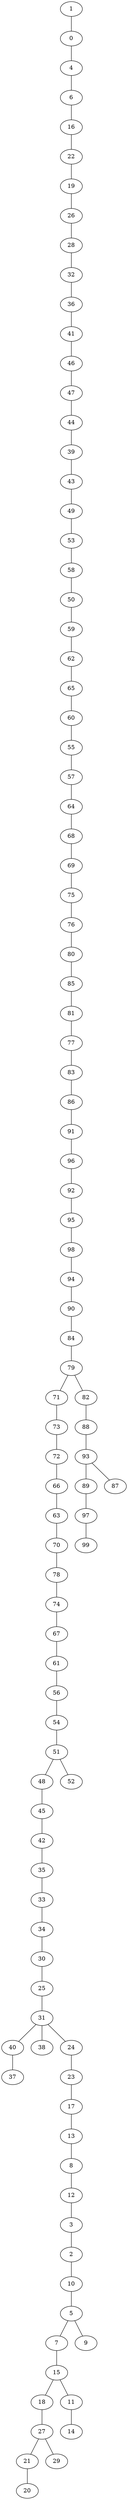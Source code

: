 strict graph G {
1;
0;
4;
6;
16;
22;
19;
26;
28;
32;
36;
41;
46;
47;
44;
39;
43;
49;
53;
58;
50;
59;
62;
65;
60;
55;
57;
64;
68;
69;
75;
76;
80;
85;
81;
77;
83;
86;
91;
96;
92;
95;
98;
94;
90;
84;
79;
71;
73;
72;
66;
63;
70;
78;
74;
67;
61;
56;
54;
51;
48;
45;
42;
35;
33;
34;
30;
25;
31;
40;
37;
38;
24;
23;
17;
13;
8;
12;
3;
2;
10;
5;
7;
15;
18;
27;
21;
20;
29;
11;
14;
9;
52;
82;
88;
93;
89;
97;
99;
87;
15 -- 18;
26 -- 28;
93 -- 89;
80 -- 85;
63 -- 70;
11 -- 14;
1 -- 0;
25 -- 31;
54 -- 51;
31 -- 24;
59 -- 62;
17 -- 13;
5 -- 9;
22 -- 19;
50 -- 59;
94 -- 90;
62 -- 65;
45 -- 42;
36 -- 41;
2 -- 10;
98 -- 94;
47 -- 44;
35 -- 33;
24 -- 23;
88 -- 93;
72 -- 66;
13 -- 8;
31 -- 38;
53 -- 58;
8 -- 12;
41 -- 46;
76 -- 80;
90 -- 84;
15 -- 11;
81 -- 77;
30 -- 25;
31 -- 40;
51 -- 48;
46 -- 47;
23 -- 17;
67 -- 61;
97 -- 99;
49 -- 53;
4 -- 6;
33 -- 34;
12 -- 3;
34 -- 30;
65 -- 60;
32 -- 36;
89 -- 97;
42 -- 35;
3 -- 2;
79 -- 71;
48 -- 45;
79 -- 82;
83 -- 86;
70 -- 78;
86 -- 91;
73 -- 72;
60 -- 55;
66 -- 63;
93 -- 87;
5 -- 7;
18 -- 27;
0 -- 4;
56 -- 54;
43 -- 49;
82 -- 88;
68 -- 69;
71 -- 73;
40 -- 37;
16 -- 22;
95 -- 98;
27 -- 21;
19 -- 26;
91 -- 96;
58 -- 50;
96 -- 92;
57 -- 64;
77 -- 83;
69 -- 75;
39 -- 43;
78 -- 74;
21 -- 20;
10 -- 5;
85 -- 81;
28 -- 32;
6 -- 16;
55 -- 57;
27 -- 29;
51 -- 52;
84 -- 79;
7 -- 15;
44 -- 39;
74 -- 67;
61 -- 56;
64 -- 68;
75 -- 76;
92 -- 95;
}
